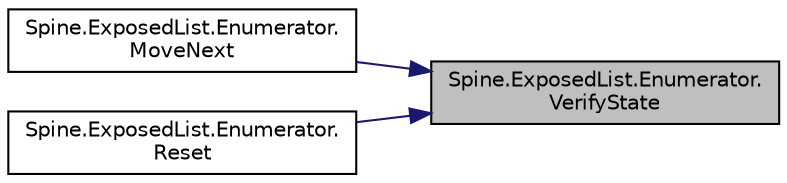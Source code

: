 digraph "Spine.ExposedList.Enumerator.VerifyState"
{
 // LATEX_PDF_SIZE
  edge [fontname="Helvetica",fontsize="10",labelfontname="Helvetica",labelfontsize="10"];
  node [fontname="Helvetica",fontsize="10",shape=record];
  rankdir="RL";
  Node1 [label="Spine.ExposedList.Enumerator.\lVerifyState",height=0.2,width=0.4,color="black", fillcolor="grey75", style="filled", fontcolor="black",tooltip=" "];
  Node1 -> Node2 [dir="back",color="midnightblue",fontsize="10",style="solid",fontname="Helvetica"];
  Node2 [label="Spine.ExposedList.Enumerator.\lMoveNext",height=0.2,width=0.4,color="black", fillcolor="white", style="filled",URL="$struct_spine_1_1_exposed_list_1_1_enumerator.html#ae3252df2d2ed3a68e79b2a97d3de1ac2",tooltip=" "];
  Node1 -> Node3 [dir="back",color="midnightblue",fontsize="10",style="solid",fontname="Helvetica"];
  Node3 [label="Spine.ExposedList.Enumerator.\lReset",height=0.2,width=0.4,color="black", fillcolor="white", style="filled",URL="$struct_spine_1_1_exposed_list_1_1_enumerator.html#a7b1ad810a80035fd3fc8ed6b964468d4",tooltip=" "];
}
